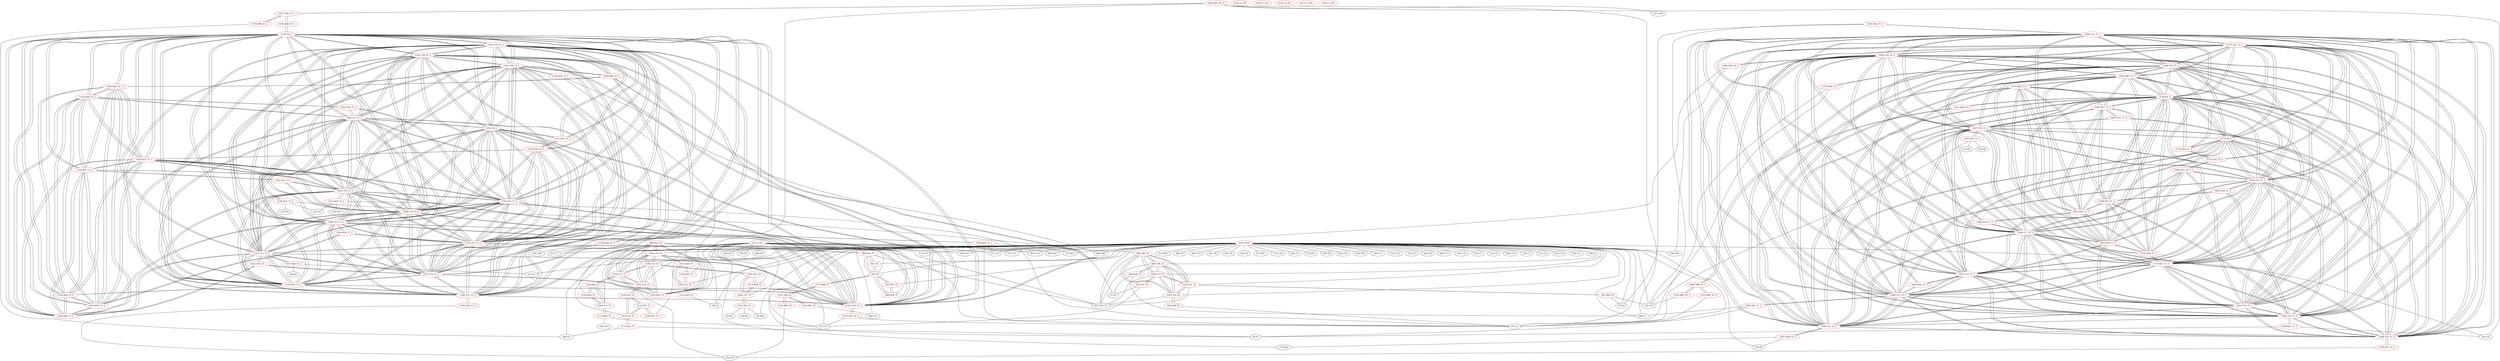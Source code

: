 graph {
	88 [label="(88) R35_T2" color=red]
	109 [label="(109) T16_T1"]
	108 [label="(108) T15_T1"]
	123 [label="(123) R35_T1"]
	107 [label="(107) T14_T1"]
	110 [label="(110) T17_T1"]
	89 [label="(89) R52_T1"]
	87 [label="(87) T22_T1"]
	89 [label="(89) R52_T1" color=red]
	92 [label="(92) D2"]
	93 [label="(93) C8"]
	88 [label="(88) R35_T2"]
	87 [label="(87) T22_T1"]
	90 [label="(90) R58_T1" color=red]
	91 [label="(91) R57_T1"]
	92 [label="(92) D2"]
	91 [label="(91) R57_T1" color=red]
	90 [label="(90) R58_T1"]
	92 [label="(92) D2"]
	92 [label="(92) D2" color=red]
	89 [label="(89) R52_T1"]
	93 [label="(93) C8"]
	90 [label="(90) R58_T1"]
	91 [label="(91) R57_T1"]
	127 [label="(127) R80_P3"]
	93 [label="(93) C8" color=red]
	92 [label="(92) D2"]
	89 [label="(89) R52_T1"]
	94 [label="(94) R36_T2" color=red]
	34 [label="(34) U1"]
	1 [label="(1) P2"]
	99 [label="(99) T18_T2"]
	95 [label="(95) R37_T2" color=red]
	37 [label="(37) U3"]
	1 [label="(1) P2"]
	100 [label="(100) T19_T2"]
	96 [label="(96) R38_T2" color=red]
	7 [label="(7) U2"]
	101 [label="(101) T20_T2"]
	97 [label="(97) R39_T2" color=red]
	67 [label="(67) J3"]
	73 [label="(73) U10"]
	102 [label="(102) T21_T2"]
	98 [label="(98) R40_T2" color=red]
	87 [label="(87) T22_T1"]
	100 [label="(100) T19_T2"]
	99 [label="(99) T18_T2"]
	102 [label="(102) T21_T2"]
	101 [label="(101) T20_T2"]
	99 [label="(99) T18_T2" color=red]
	87 [label="(87) T22_T1"]
	100 [label="(100) T19_T2"]
	98 [label="(98) R40_T2"]
	102 [label="(102) T21_T2"]
	101 [label="(101) T20_T2"]
	94 [label="(94) R36_T2"]
	100 [label="(100) T19_T2" color=red]
	87 [label="(87) T22_T1"]
	99 [label="(99) T18_T2"]
	98 [label="(98) R40_T2"]
	102 [label="(102) T21_T2"]
	101 [label="(101) T20_T2"]
	95 [label="(95) R37_T2"]
	101 [label="(101) T20_T2" color=red]
	87 [label="(87) T22_T1"]
	100 [label="(100) T19_T2"]
	99 [label="(99) T18_T2"]
	98 [label="(98) R40_T2"]
	102 [label="(102) T21_T2"]
	96 [label="(96) R38_T2"]
	102 [label="(102) T21_T2" color=red]
	87 [label="(87) T22_T1"]
	100 [label="(100) T19_T2"]
	99 [label="(99) T18_T2"]
	98 [label="(98) R40_T2"]
	101 [label="(101) T20_T2"]
	97 [label="(97) R39_T2"]
	103 [label="(103) T10_T1" color=red]
	111 [label="(111) R23_T1"]
	119 [label="(119) R31_T1"]
	112 [label="(112) R27_T1"]
	104 [label="(104) T11_T1" color=red]
	116 [label="(116) R24_T1"]
	120 [label="(120) R32_T1"]
	113 [label="(113) R28_T1"]
	105 [label="(105) T12_T1" color=red]
	121 [label="(121) R33_T1"]
	114 [label="(114) R29_T1"]
	115 [label="(115) R25_T1"]
	106 [label="(106) T13_T1" color=red]
	118 [label="(118) R30_T1"]
	122 [label="(122) R34_T1"]
	117 [label="(117) R26_T1"]
	107 [label="(107) T14_T1" color=red]
	109 [label="(109) T16_T1"]
	108 [label="(108) T15_T1"]
	123 [label="(123) R35_T1"]
	110 [label="(110) T17_T1"]
	88 [label="(88) R35_T2"]
	119 [label="(119) R31_T1"]
	108 [label="(108) T15_T1" color=red]
	109 [label="(109) T16_T1"]
	123 [label="(123) R35_T1"]
	107 [label="(107) T14_T1"]
	110 [label="(110) T17_T1"]
	88 [label="(88) R35_T2"]
	120 [label="(120) R32_T1"]
	109 [label="(109) T16_T1" color=red]
	108 [label="(108) T15_T1"]
	123 [label="(123) R35_T1"]
	107 [label="(107) T14_T1"]
	110 [label="(110) T17_T1"]
	88 [label="(88) R35_T2"]
	121 [label="(121) R33_T1"]
	110 [label="(110) T17_T1" color=red]
	109 [label="(109) T16_T1"]
	108 [label="(108) T15_T1"]
	123 [label="(123) R35_T1"]
	107 [label="(107) T14_T1"]
	88 [label="(88) R35_T2"]
	122 [label="(122) R34_T1"]
	111 [label="(111) R23_T1" color=red]
	40 [label="(40) U5"]
	0 [label="(0) P1"]
	103 [label="(103) T10_T1"]
	112 [label="(112) R27_T1" color=red]
	103 [label="(103) T10_T1"]
	119 [label="(119) R31_T1"]
	124 [label="(124) R27_T1_T"]
	113 [label="(113) R28_T1" color=red]
	120 [label="(120) R32_T1"]
	104 [label="(104) T11_T1"]
	114 [label="(114) R29_T1" color=red]
	121 [label="(121) R33_T1"]
	105 [label="(105) T12_T1"]
	115 [label="(115) R25_T1" color=red]
	58 [label="(58) J2"]
	105 [label="(105) T12_T1"]
	116 [label="(116) R24_T1" color=red]
	9 [label="(9) SW1"]
	8 [label="(8) R2"]
	10 [label="(10) R1"]
	104 [label="(104) T11_T1"]
	117 [label="(117) R26_T1" color=red]
	37 [label="(37) U3"]
	45 [label="(45) GS2"]
	106 [label="(106) T13_T1"]
	118 [label="(118) R30_T1" color=red]
	122 [label="(122) R34_T1"]
	106 [label="(106) T13_T1"]
	119 [label="(119) R31_T1" color=red]
	103 [label="(103) T10_T1"]
	112 [label="(112) R27_T1"]
	107 [label="(107) T14_T1"]
	120 [label="(120) R32_T1" color=red]
	108 [label="(108) T15_T1"]
	113 [label="(113) R28_T1"]
	104 [label="(104) T11_T1"]
	121 [label="(121) R33_T1" color=red]
	109 [label="(109) T16_T1"]
	114 [label="(114) R29_T1"]
	105 [label="(105) T12_T1"]
	122 [label="(122) R34_T1" color=red]
	110 [label="(110) T17_T1"]
	118 [label="(118) R30_T1"]
	106 [label="(106) T13_T1"]
	123 [label="(123) R35_T1" color=red]
	109 [label="(109) T16_T1"]
	108 [label="(108) T15_T1"]
	107 [label="(107) T14_T1"]
	110 [label="(110) T17_T1"]
	88 [label="(88) R35_T2"]
	124 [label="(124) R27_T1_T" color=red]
	112 [label="(112) R27_T1"]
	125 [label="(125) T80_P3" color=red]
	126 [label="(126) R81_P3"]
	128 [label="(128) R82_P3"]
	127 [label="(127) R80_P3"]
	126 [label="(126) R81_P3" color=red]
	66 [label="(66) C15"]
	125 [label="(125) T80_P3"]
	127 [label="(127) R80_P3" color=red]
	92 [label="(92) D2"]
	125 [label="(125) T80_P3"]
	128 [label="(128) R82_P3" color=red]
	63 [label="(63) U8"]
	125 [label="(125) T80_P3"]
	129 [label="(129) T22_T1_2" color=red]
	143 [label="(143) T20_T2_2"]
	141 [label="(141) T18_T2_2"]
	142 [label="(142) T19_T2_2"]
	144 [label="(144) T21_T2_2"]
	133 [label="(133) R57_T1_2"]
	134 [label="(134) D2_2"]
	146 [label="(146) T11_T1_2"]
	151 [label="(151) T16_T1_2"]
	152 [label="(152) T17_T1_2"]
	145 [label="(145) T10_T1_2"]
	147 [label="(147) T12_T1_2"]
	148 [label="(148) T13_T1_2"]
	149 [label="(149) T14_T1_2"]
	150 [label="(150) T15_T1_2"]
	135 [label="(135) C8_2"]
	140 [label="(140) R40_T2_2"]
	131 [label="(131) R52_T1_2"]
	130 [label="(130) R35_T2_2"]
	130 [label="(130) R35_T2_2" color=red]
	151 [label="(151) T16_T1_2"]
	150 [label="(150) T15_T1_2"]
	165 [label="(165) R35_T1_2"]
	149 [label="(149) T14_T1_2"]
	152 [label="(152) T17_T1_2"]
	131 [label="(131) R52_T1_2"]
	129 [label="(129) T22_T1_2"]
	131 [label="(131) R52_T1_2" color=red]
	134 [label="(134) D2_2"]
	135 [label="(135) C8_2"]
	130 [label="(130) R35_T2_2"]
	129 [label="(129) T22_T1_2"]
	132 [label="(132) R58_T1_2" color=red]
	133 [label="(133) R57_T1_2"]
	134 [label="(134) D2_2"]
	156 [label="(156) R29_T1_2"]
	165 [label="(165) R35_T1_2"]
	166 [label="(166) R40_T2_T_2"]
	160 [label="(160) R30_T1_2"]
	154 [label="(154) R27_T1_2"]
	155 [label="(155) R28_T1_2"]
	133 [label="(133) R57_T1_2" color=red]
	143 [label="(143) T20_T2_2"]
	141 [label="(141) T18_T2_2"]
	142 [label="(142) T19_T2_2"]
	144 [label="(144) T21_T2_2"]
	129 [label="(129) T22_T1_2"]
	134 [label="(134) D2_2"]
	146 [label="(146) T11_T1_2"]
	151 [label="(151) T16_T1_2"]
	152 [label="(152) T17_T1_2"]
	145 [label="(145) T10_T1_2"]
	147 [label="(147) T12_T1_2"]
	148 [label="(148) T13_T1_2"]
	149 [label="(149) T14_T1_2"]
	150 [label="(150) T15_T1_2"]
	135 [label="(135) C8_2"]
	132 [label="(132) R58_T1_2"]
	134 [label="(134) D2_2" color=red]
	143 [label="(143) T20_T2_2"]
	141 [label="(141) T18_T2_2"]
	142 [label="(142) T19_T2_2"]
	144 [label="(144) T21_T2_2"]
	133 [label="(133) R57_T1_2"]
	129 [label="(129) T22_T1_2"]
	146 [label="(146) T11_T1_2"]
	151 [label="(151) T16_T1_2"]
	152 [label="(152) T17_T1_2"]
	145 [label="(145) T10_T1_2"]
	147 [label="(147) T12_T1_2"]
	148 [label="(148) T13_T1_2"]
	149 [label="(149) T14_T1_2"]
	150 [label="(150) T15_T1_2"]
	135 [label="(135) C8_2"]
	131 [label="(131) R52_T1_2"]
	132 [label="(132) R58_T1_2"]
	156 [label="(156) R29_T1_2"]
	165 [label="(165) R35_T1_2"]
	166 [label="(166) R40_T2_T_2"]
	160 [label="(160) R30_T1_2"]
	154 [label="(154) R27_T1_2"]
	155 [label="(155) R28_T1_2"]
	169 [label="(169) R80_P3_2"]
	135 [label="(135) C8_2" color=red]
	143 [label="(143) T20_T2_2"]
	141 [label="(141) T18_T2_2"]
	142 [label="(142) T19_T2_2"]
	144 [label="(144) T21_T2_2"]
	133 [label="(133) R57_T1_2"]
	129 [label="(129) T22_T1_2"]
	134 [label="(134) D2_2"]
	146 [label="(146) T11_T1_2"]
	151 [label="(151) T16_T1_2"]
	152 [label="(152) T17_T1_2"]
	145 [label="(145) T10_T1_2"]
	147 [label="(147) T12_T1_2"]
	148 [label="(148) T13_T1_2"]
	149 [label="(149) T14_T1_2"]
	150 [label="(150) T15_T1_2"]
	131 [label="(131) R52_T1_2"]
	136 [label="(136) R36_T2_2" color=red]
	58 [label="(58) J2"]
	60 [label="(60) FB4"]
	141 [label="(141) T18_T2_2"]
	137 [label="(137) R37_T2_2" color=red]
	37 [label="(37) U3"]
	7 [label="(7) U2"]
	142 [label="(142) T19_T2_2"]
	138 [label="(138) R38_T2_2" color=red]
	56 [label="(56) TR1"]
	7 [label="(7) U2"]
	57 [label="(57) U7"]
	143 [label="(143) T20_T2_2"]
	139 [label="(139) R39_T2_2" color=red]
	63 [label="(63) U8"]
	144 [label="(144) T21_T2_2"]
	140 [label="(140) R40_T2_2" color=red]
	129 [label="(129) T22_T1_2"]
	142 [label="(142) T19_T2_2"]
	141 [label="(141) T18_T2_2"]
	144 [label="(144) T21_T2_2"]
	143 [label="(143) T20_T2_2"]
	166 [label="(166) R40_T2_T_2"]
	141 [label="(141) T18_T2_2" color=red]
	143 [label="(143) T20_T2_2"]
	142 [label="(142) T19_T2_2"]
	144 [label="(144) T21_T2_2"]
	133 [label="(133) R57_T1_2"]
	129 [label="(129) T22_T1_2"]
	134 [label="(134) D2_2"]
	146 [label="(146) T11_T1_2"]
	151 [label="(151) T16_T1_2"]
	152 [label="(152) T17_T1_2"]
	145 [label="(145) T10_T1_2"]
	147 [label="(147) T12_T1_2"]
	148 [label="(148) T13_T1_2"]
	149 [label="(149) T14_T1_2"]
	150 [label="(150) T15_T1_2"]
	135 [label="(135) C8_2"]
	140 [label="(140) R40_T2_2"]
	136 [label="(136) R36_T2_2"]
	142 [label="(142) T19_T2_2" color=red]
	143 [label="(143) T20_T2_2"]
	141 [label="(141) T18_T2_2"]
	144 [label="(144) T21_T2_2"]
	133 [label="(133) R57_T1_2"]
	129 [label="(129) T22_T1_2"]
	134 [label="(134) D2_2"]
	146 [label="(146) T11_T1_2"]
	151 [label="(151) T16_T1_2"]
	152 [label="(152) T17_T1_2"]
	145 [label="(145) T10_T1_2"]
	147 [label="(147) T12_T1_2"]
	148 [label="(148) T13_T1_2"]
	149 [label="(149) T14_T1_2"]
	150 [label="(150) T15_T1_2"]
	135 [label="(135) C8_2"]
	140 [label="(140) R40_T2_2"]
	137 [label="(137) R37_T2_2"]
	143 [label="(143) T20_T2_2" color=red]
	141 [label="(141) T18_T2_2"]
	142 [label="(142) T19_T2_2"]
	144 [label="(144) T21_T2_2"]
	133 [label="(133) R57_T1_2"]
	129 [label="(129) T22_T1_2"]
	134 [label="(134) D2_2"]
	146 [label="(146) T11_T1_2"]
	151 [label="(151) T16_T1_2"]
	152 [label="(152) T17_T1_2"]
	145 [label="(145) T10_T1_2"]
	147 [label="(147) T12_T1_2"]
	148 [label="(148) T13_T1_2"]
	149 [label="(149) T14_T1_2"]
	150 [label="(150) T15_T1_2"]
	135 [label="(135) C8_2"]
	140 [label="(140) R40_T2_2"]
	138 [label="(138) R38_T2_2"]
	144 [label="(144) T21_T2_2" color=red]
	143 [label="(143) T20_T2_2"]
	141 [label="(141) T18_T2_2"]
	142 [label="(142) T19_T2_2"]
	133 [label="(133) R57_T1_2"]
	129 [label="(129) T22_T1_2"]
	134 [label="(134) D2_2"]
	146 [label="(146) T11_T1_2"]
	151 [label="(151) T16_T1_2"]
	152 [label="(152) T17_T1_2"]
	145 [label="(145) T10_T1_2"]
	147 [label="(147) T12_T1_2"]
	148 [label="(148) T13_T1_2"]
	149 [label="(149) T14_T1_2"]
	150 [label="(150) T15_T1_2"]
	135 [label="(135) C8_2"]
	140 [label="(140) R40_T2_2"]
	139 [label="(139) R39_T2_2"]
	145 [label="(145) T10_T1_2" color=red]
	143 [label="(143) T20_T2_2"]
	141 [label="(141) T18_T2_2"]
	142 [label="(142) T19_T2_2"]
	144 [label="(144) T21_T2_2"]
	133 [label="(133) R57_T1_2"]
	129 [label="(129) T22_T1_2"]
	134 [label="(134) D2_2"]
	146 [label="(146) T11_T1_2"]
	151 [label="(151) T16_T1_2"]
	152 [label="(152) T17_T1_2"]
	147 [label="(147) T12_T1_2"]
	148 [label="(148) T13_T1_2"]
	149 [label="(149) T14_T1_2"]
	150 [label="(150) T15_T1_2"]
	135 [label="(135) C8_2"]
	153 [label="(153) R23_T1_2"]
	161 [label="(161) R31_T1_2"]
	154 [label="(154) R27_T1_2"]
	146 [label="(146) T11_T1_2" color=red]
	143 [label="(143) T20_T2_2"]
	141 [label="(141) T18_T2_2"]
	142 [label="(142) T19_T2_2"]
	144 [label="(144) T21_T2_2"]
	133 [label="(133) R57_T1_2"]
	129 [label="(129) T22_T1_2"]
	134 [label="(134) D2_2"]
	151 [label="(151) T16_T1_2"]
	152 [label="(152) T17_T1_2"]
	145 [label="(145) T10_T1_2"]
	147 [label="(147) T12_T1_2"]
	148 [label="(148) T13_T1_2"]
	149 [label="(149) T14_T1_2"]
	150 [label="(150) T15_T1_2"]
	135 [label="(135) C8_2"]
	158 [label="(158) R24_T1_2"]
	162 [label="(162) R32_T1_2"]
	155 [label="(155) R28_T1_2"]
	147 [label="(147) T12_T1_2" color=red]
	143 [label="(143) T20_T2_2"]
	141 [label="(141) T18_T2_2"]
	142 [label="(142) T19_T2_2"]
	144 [label="(144) T21_T2_2"]
	133 [label="(133) R57_T1_2"]
	129 [label="(129) T22_T1_2"]
	134 [label="(134) D2_2"]
	146 [label="(146) T11_T1_2"]
	151 [label="(151) T16_T1_2"]
	152 [label="(152) T17_T1_2"]
	145 [label="(145) T10_T1_2"]
	148 [label="(148) T13_T1_2"]
	149 [label="(149) T14_T1_2"]
	150 [label="(150) T15_T1_2"]
	135 [label="(135) C8_2"]
	163 [label="(163) R33_T1_2"]
	156 [label="(156) R29_T1_2"]
	157 [label="(157) R25_T1_2"]
	148 [label="(148) T13_T1_2" color=red]
	143 [label="(143) T20_T2_2"]
	141 [label="(141) T18_T2_2"]
	142 [label="(142) T19_T2_2"]
	144 [label="(144) T21_T2_2"]
	133 [label="(133) R57_T1_2"]
	129 [label="(129) T22_T1_2"]
	134 [label="(134) D2_2"]
	146 [label="(146) T11_T1_2"]
	151 [label="(151) T16_T1_2"]
	152 [label="(152) T17_T1_2"]
	145 [label="(145) T10_T1_2"]
	147 [label="(147) T12_T1_2"]
	149 [label="(149) T14_T1_2"]
	150 [label="(150) T15_T1_2"]
	135 [label="(135) C8_2"]
	160 [label="(160) R30_T1_2"]
	164 [label="(164) R34_T1_2"]
	159 [label="(159) R26_T1_2"]
	149 [label="(149) T14_T1_2" color=red]
	143 [label="(143) T20_T2_2"]
	141 [label="(141) T18_T2_2"]
	142 [label="(142) T19_T2_2"]
	144 [label="(144) T21_T2_2"]
	133 [label="(133) R57_T1_2"]
	129 [label="(129) T22_T1_2"]
	134 [label="(134) D2_2"]
	146 [label="(146) T11_T1_2"]
	151 [label="(151) T16_T1_2"]
	152 [label="(152) T17_T1_2"]
	145 [label="(145) T10_T1_2"]
	147 [label="(147) T12_T1_2"]
	148 [label="(148) T13_T1_2"]
	150 [label="(150) T15_T1_2"]
	135 [label="(135) C8_2"]
	165 [label="(165) R35_T1_2"]
	130 [label="(130) R35_T2_2"]
	161 [label="(161) R31_T1_2"]
	150 [label="(150) T15_T1_2" color=red]
	143 [label="(143) T20_T2_2"]
	141 [label="(141) T18_T2_2"]
	142 [label="(142) T19_T2_2"]
	144 [label="(144) T21_T2_2"]
	133 [label="(133) R57_T1_2"]
	129 [label="(129) T22_T1_2"]
	134 [label="(134) D2_2"]
	146 [label="(146) T11_T1_2"]
	151 [label="(151) T16_T1_2"]
	152 [label="(152) T17_T1_2"]
	145 [label="(145) T10_T1_2"]
	147 [label="(147) T12_T1_2"]
	148 [label="(148) T13_T1_2"]
	149 [label="(149) T14_T1_2"]
	135 [label="(135) C8_2"]
	165 [label="(165) R35_T1_2"]
	130 [label="(130) R35_T2_2"]
	162 [label="(162) R32_T1_2"]
	151 [label="(151) T16_T1_2" color=red]
	143 [label="(143) T20_T2_2"]
	141 [label="(141) T18_T2_2"]
	142 [label="(142) T19_T2_2"]
	144 [label="(144) T21_T2_2"]
	133 [label="(133) R57_T1_2"]
	129 [label="(129) T22_T1_2"]
	134 [label="(134) D2_2"]
	146 [label="(146) T11_T1_2"]
	152 [label="(152) T17_T1_2"]
	145 [label="(145) T10_T1_2"]
	147 [label="(147) T12_T1_2"]
	148 [label="(148) T13_T1_2"]
	149 [label="(149) T14_T1_2"]
	150 [label="(150) T15_T1_2"]
	135 [label="(135) C8_2"]
	165 [label="(165) R35_T1_2"]
	130 [label="(130) R35_T2_2"]
	163 [label="(163) R33_T1_2"]
	152 [label="(152) T17_T1_2" color=red]
	143 [label="(143) T20_T2_2"]
	141 [label="(141) T18_T2_2"]
	142 [label="(142) T19_T2_2"]
	144 [label="(144) T21_T2_2"]
	133 [label="(133) R57_T1_2"]
	129 [label="(129) T22_T1_2"]
	134 [label="(134) D2_2"]
	146 [label="(146) T11_T1_2"]
	151 [label="(151) T16_T1_2"]
	145 [label="(145) T10_T1_2"]
	147 [label="(147) T12_T1_2"]
	148 [label="(148) T13_T1_2"]
	149 [label="(149) T14_T1_2"]
	150 [label="(150) T15_T1_2"]
	135 [label="(135) C8_2"]
	165 [label="(165) R35_T1_2"]
	130 [label="(130) R35_T2_2"]
	164 [label="(164) R34_T1_2"]
	153 [label="(153) R23_T1_2" color=red]
	7 [label="(7) U2"]
	18 [label="(18) Q3"]
	19 [label="(19) R10"]
	145 [label="(145) T10_T1_2"]
	154 [label="(154) R27_T1_2" color=red]
	156 [label="(156) R29_T1_2"]
	165 [label="(165) R35_T1_2"]
	166 [label="(166) R40_T2_T_2"]
	160 [label="(160) R30_T1_2"]
	134 [label="(134) D2_2"]
	132 [label="(132) R58_T1_2"]
	155 [label="(155) R28_T1_2"]
	145 [label="(145) T10_T1_2"]
	161 [label="(161) R31_T1_2"]
	155 [label="(155) R28_T1_2" color=red]
	156 [label="(156) R29_T1_2"]
	165 [label="(165) R35_T1_2"]
	166 [label="(166) R40_T2_T_2"]
	160 [label="(160) R30_T1_2"]
	134 [label="(134) D2_2"]
	132 [label="(132) R58_T1_2"]
	154 [label="(154) R27_T1_2"]
	162 [label="(162) R32_T1_2"]
	146 [label="(146) T11_T1_2"]
	156 [label="(156) R29_T1_2" color=red]
	165 [label="(165) R35_T1_2"]
	166 [label="(166) R40_T2_T_2"]
	160 [label="(160) R30_T1_2"]
	134 [label="(134) D2_2"]
	132 [label="(132) R58_T1_2"]
	154 [label="(154) R27_T1_2"]
	155 [label="(155) R28_T1_2"]
	163 [label="(163) R33_T1_2"]
	147 [label="(147) T12_T1_2"]
	157 [label="(157) R25_T1_2" color=red]
	27 [label="(27) Q1"]
	29 [label="(29) D1"]
	147 [label="(147) T12_T1_2"]
	158 [label="(158) R24_T1_2" color=red]
	21 [label="(21) R12"]
	1 [label="(1) P2"]
	18 [label="(18) Q3"]
	146 [label="(146) T11_T1_2"]
	159 [label="(159) R26_T1_2" color=red]
	51 [label="(51) U6"]
	55 [label="(55) R15"]
	7 [label="(7) U2"]
	148 [label="(148) T13_T1_2"]
	160 [label="(160) R30_T1_2" color=red]
	156 [label="(156) R29_T1_2"]
	165 [label="(165) R35_T1_2"]
	166 [label="(166) R40_T2_T_2"]
	134 [label="(134) D2_2"]
	132 [label="(132) R58_T1_2"]
	154 [label="(154) R27_T1_2"]
	155 [label="(155) R28_T1_2"]
	164 [label="(164) R34_T1_2"]
	148 [label="(148) T13_T1_2"]
	161 [label="(161) R31_T1_2" color=red]
	145 [label="(145) T10_T1_2"]
	154 [label="(154) R27_T1_2"]
	149 [label="(149) T14_T1_2"]
	162 [label="(162) R32_T1_2" color=red]
	150 [label="(150) T15_T1_2"]
	155 [label="(155) R28_T1_2"]
	146 [label="(146) T11_T1_2"]
	163 [label="(163) R33_T1_2" color=red]
	151 [label="(151) T16_T1_2"]
	156 [label="(156) R29_T1_2"]
	147 [label="(147) T12_T1_2"]
	164 [label="(164) R34_T1_2" color=red]
	152 [label="(152) T17_T1_2"]
	160 [label="(160) R30_T1_2"]
	148 [label="(148) T13_T1_2"]
	165 [label="(165) R35_T1_2" color=red]
	156 [label="(156) R29_T1_2"]
	166 [label="(166) R40_T2_T_2"]
	160 [label="(160) R30_T1_2"]
	134 [label="(134) D2_2"]
	132 [label="(132) R58_T1_2"]
	154 [label="(154) R27_T1_2"]
	155 [label="(155) R28_T1_2"]
	151 [label="(151) T16_T1_2"]
	150 [label="(150) T15_T1_2"]
	149 [label="(149) T14_T1_2"]
	152 [label="(152) T17_T1_2"]
	130 [label="(130) R35_T2_2"]
	166 [label="(166) R40_T2_T_2" color=red]
	156 [label="(156) R29_T1_2"]
	165 [label="(165) R35_T1_2"]
	160 [label="(160) R30_T1_2"]
	134 [label="(134) D2_2"]
	132 [label="(132) R58_T1_2"]
	154 [label="(154) R27_T1_2"]
	155 [label="(155) R28_T1_2"]
	140 [label="(140) R40_T2_2"]
	167 [label="(167) T80_P3_2" color=red]
	168 [label="(168) R81_P3_2"]
	170 [label="(170) R82_P3_2"]
	169 [label="(169) R80_P3_2"]
	168 [label="(168) R81_P3_2" color=red]
	34 [label="(34) U1"]
	47 [label="(47) GS4"]
	37 [label="(37) U3"]
	43 [label="(43) U4"]
	167 [label="(167) T80_P3_2"]
	169 [label="(169) R80_P3_2" color=red]
	134 [label="(134) D2_2"]
	167 [label="(167) T80_P3_2"]
	170 [label="(170) R82_P3_2" color=red]
	40 [label="(40) U5"]
	167 [label="(167) T80_P3_2"]
	171 [label="(171) T22_T1_3" color=red]
	185 [label="(185) T20_T2_3"]
	183 [label="(183) T18_T2_3"]
	184 [label="(184) T19_T2_3"]
	186 [label="(186) T21_T2_3"]
	175 [label="(175) R57_T1_3"]
	176 [label="(176) D2_3"]
	188 [label="(188) T11_T1_3"]
	193 [label="(193) T16_T1_3"]
	194 [label="(194) T17_T1_3"]
	187 [label="(187) T10_T1_3"]
	189 [label="(189) T12_T1_3"]
	190 [label="(190) T13_T1_3"]
	191 [label="(191) T14_T1_3"]
	192 [label="(192) T15_T1_3"]
	177 [label="(177) C8_3"]
	182 [label="(182) R40_T2_3"]
	173 [label="(173) R52_T1_3"]
	172 [label="(172) R35_T2_3"]
	172 [label="(172) R35_T2_3" color=red]
	173 [label="(173) R52_T1_3"]
	171 [label="(171) T22_T1_3"]
	208 [label="(208) R35_T2_T_3"]
	173 [label="(173) R52_T1_3" color=red]
	176 [label="(176) D2_3"]
	177 [label="(177) C8_3"]
	172 [label="(172) R35_T2_3"]
	171 [label="(171) T22_T1_3"]
	174 [label="(174) R58_T1_3" color=red]
	175 [label="(175) R57_T1_3"]
	176 [label="(176) D2_3"]
	198 [label="(198) R29_T1_3"]
	207 [label="(207) R35_T1_3"]
	182 [label="(182) R40_T2_3"]
	202 [label="(202) R30_T1_3"]
	196 [label="(196) R27_T1_3"]
	197 [label="(197) R28_T1_3"]
	175 [label="(175) R57_T1_3" color=red]
	185 [label="(185) T20_T2_3"]
	183 [label="(183) T18_T2_3"]
	184 [label="(184) T19_T2_3"]
	186 [label="(186) T21_T2_3"]
	171 [label="(171) T22_T1_3"]
	176 [label="(176) D2_3"]
	188 [label="(188) T11_T1_3"]
	193 [label="(193) T16_T1_3"]
	194 [label="(194) T17_T1_3"]
	187 [label="(187) T10_T1_3"]
	189 [label="(189) T12_T1_3"]
	190 [label="(190) T13_T1_3"]
	191 [label="(191) T14_T1_3"]
	192 [label="(192) T15_T1_3"]
	177 [label="(177) C8_3"]
	174 [label="(174) R58_T1_3"]
	176 [label="(176) D2_3" color=red]
	185 [label="(185) T20_T2_3"]
	183 [label="(183) T18_T2_3"]
	184 [label="(184) T19_T2_3"]
	186 [label="(186) T21_T2_3"]
	175 [label="(175) R57_T1_3"]
	171 [label="(171) T22_T1_3"]
	188 [label="(188) T11_T1_3"]
	193 [label="(193) T16_T1_3"]
	194 [label="(194) T17_T1_3"]
	187 [label="(187) T10_T1_3"]
	189 [label="(189) T12_T1_3"]
	190 [label="(190) T13_T1_3"]
	191 [label="(191) T14_T1_3"]
	192 [label="(192) T15_T1_3"]
	177 [label="(177) C8_3"]
	173 [label="(173) R52_T1_3"]
	174 [label="(174) R58_T1_3"]
	198 [label="(198) R29_T1_3"]
	207 [label="(207) R35_T1_3"]
	182 [label="(182) R40_T2_3"]
	202 [label="(202) R30_T1_3"]
	196 [label="(196) R27_T1_3"]
	197 [label="(197) R28_T1_3"]
	211 [label="(211) R80_P3_3"]
	177 [label="(177) C8_3" color=red]
	185 [label="(185) T20_T2_3"]
	183 [label="(183) T18_T2_3"]
	184 [label="(184) T19_T2_3"]
	186 [label="(186) T21_T2_3"]
	175 [label="(175) R57_T1_3"]
	171 [label="(171) T22_T1_3"]
	176 [label="(176) D2_3"]
	188 [label="(188) T11_T1_3"]
	193 [label="(193) T16_T1_3"]
	194 [label="(194) T17_T1_3"]
	187 [label="(187) T10_T1_3"]
	189 [label="(189) T12_T1_3"]
	190 [label="(190) T13_T1_3"]
	191 [label="(191) T14_T1_3"]
	192 [label="(192) T15_T1_3"]
	173 [label="(173) R52_T1_3"]
	178 [label="(178) R36_T2_3" color=red]
	73 [label="(73) U10"]
	7 [label="(7) U2"]
	183 [label="(183) T18_T2_3"]
	179 [label="(179) R37_T2_3" color=red]
	63 [label="(63) U8"]
	184 [label="(184) T19_T2_3"]
	180 [label="(180) R38_T2_3" color=red]
	51 [label="(51) U6"]
	54 [label="(54) R16"]
	185 [label="(185) T20_T2_3"]
	181 [label="(181) R39_T2_3" color=red]
	77 [label="(77) R19"]
	76 [label="(76) D5"]
	186 [label="(186) T21_T2_3"]
	182 [label="(182) R40_T2_3" color=red]
	198 [label="(198) R29_T1_3"]
	207 [label="(207) R35_T1_3"]
	202 [label="(202) R30_T1_3"]
	176 [label="(176) D2_3"]
	174 [label="(174) R58_T1_3"]
	196 [label="(196) R27_T1_3"]
	197 [label="(197) R28_T1_3"]
	171 [label="(171) T22_T1_3"]
	184 [label="(184) T19_T2_3"]
	183 [label="(183) T18_T2_3"]
	186 [label="(186) T21_T2_3"]
	185 [label="(185) T20_T2_3"]
	183 [label="(183) T18_T2_3" color=red]
	185 [label="(185) T20_T2_3"]
	184 [label="(184) T19_T2_3"]
	186 [label="(186) T21_T2_3"]
	175 [label="(175) R57_T1_3"]
	171 [label="(171) T22_T1_3"]
	176 [label="(176) D2_3"]
	188 [label="(188) T11_T1_3"]
	193 [label="(193) T16_T1_3"]
	194 [label="(194) T17_T1_3"]
	187 [label="(187) T10_T1_3"]
	189 [label="(189) T12_T1_3"]
	190 [label="(190) T13_T1_3"]
	191 [label="(191) T14_T1_3"]
	192 [label="(192) T15_T1_3"]
	177 [label="(177) C8_3"]
	182 [label="(182) R40_T2_3"]
	178 [label="(178) R36_T2_3"]
	184 [label="(184) T19_T2_3" color=red]
	185 [label="(185) T20_T2_3"]
	183 [label="(183) T18_T2_3"]
	186 [label="(186) T21_T2_3"]
	175 [label="(175) R57_T1_3"]
	171 [label="(171) T22_T1_3"]
	176 [label="(176) D2_3"]
	188 [label="(188) T11_T1_3"]
	193 [label="(193) T16_T1_3"]
	194 [label="(194) T17_T1_3"]
	187 [label="(187) T10_T1_3"]
	189 [label="(189) T12_T1_3"]
	190 [label="(190) T13_T1_3"]
	191 [label="(191) T14_T1_3"]
	192 [label="(192) T15_T1_3"]
	177 [label="(177) C8_3"]
	182 [label="(182) R40_T2_3"]
	179 [label="(179) R37_T2_3"]
	185 [label="(185) T20_T2_3" color=red]
	183 [label="(183) T18_T2_3"]
	184 [label="(184) T19_T2_3"]
	186 [label="(186) T21_T2_3"]
	175 [label="(175) R57_T1_3"]
	171 [label="(171) T22_T1_3"]
	176 [label="(176) D2_3"]
	188 [label="(188) T11_T1_3"]
	193 [label="(193) T16_T1_3"]
	194 [label="(194) T17_T1_3"]
	187 [label="(187) T10_T1_3"]
	189 [label="(189) T12_T1_3"]
	190 [label="(190) T13_T1_3"]
	191 [label="(191) T14_T1_3"]
	192 [label="(192) T15_T1_3"]
	177 [label="(177) C8_3"]
	182 [label="(182) R40_T2_3"]
	180 [label="(180) R38_T2_3"]
	186 [label="(186) T21_T2_3" color=red]
	185 [label="(185) T20_T2_3"]
	183 [label="(183) T18_T2_3"]
	184 [label="(184) T19_T2_3"]
	175 [label="(175) R57_T1_3"]
	171 [label="(171) T22_T1_3"]
	176 [label="(176) D2_3"]
	188 [label="(188) T11_T1_3"]
	193 [label="(193) T16_T1_3"]
	194 [label="(194) T17_T1_3"]
	187 [label="(187) T10_T1_3"]
	189 [label="(189) T12_T1_3"]
	190 [label="(190) T13_T1_3"]
	191 [label="(191) T14_T1_3"]
	192 [label="(192) T15_T1_3"]
	177 [label="(177) C8_3"]
	182 [label="(182) R40_T2_3"]
	181 [label="(181) R39_T2_3"]
	187 [label="(187) T10_T1_3" color=red]
	185 [label="(185) T20_T2_3"]
	183 [label="(183) T18_T2_3"]
	184 [label="(184) T19_T2_3"]
	186 [label="(186) T21_T2_3"]
	175 [label="(175) R57_T1_3"]
	171 [label="(171) T22_T1_3"]
	176 [label="(176) D2_3"]
	188 [label="(188) T11_T1_3"]
	193 [label="(193) T16_T1_3"]
	194 [label="(194) T17_T1_3"]
	189 [label="(189) T12_T1_3"]
	190 [label="(190) T13_T1_3"]
	191 [label="(191) T14_T1_3"]
	192 [label="(192) T15_T1_3"]
	177 [label="(177) C8_3"]
	195 [label="(195) R23_T1_3"]
	203 [label="(203) R31_T1_3"]
	196 [label="(196) R27_T1_3"]
	188 [label="(188) T11_T1_3" color=red]
	185 [label="(185) T20_T2_3"]
	183 [label="(183) T18_T2_3"]
	184 [label="(184) T19_T2_3"]
	186 [label="(186) T21_T2_3"]
	175 [label="(175) R57_T1_3"]
	171 [label="(171) T22_T1_3"]
	176 [label="(176) D2_3"]
	193 [label="(193) T16_T1_3"]
	194 [label="(194) T17_T1_3"]
	187 [label="(187) T10_T1_3"]
	189 [label="(189) T12_T1_3"]
	190 [label="(190) T13_T1_3"]
	191 [label="(191) T14_T1_3"]
	192 [label="(192) T15_T1_3"]
	177 [label="(177) C8_3"]
	200 [label="(200) R24_T1_3"]
	204 [label="(204) R32_T1_3"]
	197 [label="(197) R28_T1_3"]
	189 [label="(189) T12_T1_3" color=red]
	185 [label="(185) T20_T2_3"]
	183 [label="(183) T18_T2_3"]
	184 [label="(184) T19_T2_3"]
	186 [label="(186) T21_T2_3"]
	175 [label="(175) R57_T1_3"]
	171 [label="(171) T22_T1_3"]
	176 [label="(176) D2_3"]
	188 [label="(188) T11_T1_3"]
	193 [label="(193) T16_T1_3"]
	194 [label="(194) T17_T1_3"]
	187 [label="(187) T10_T1_3"]
	190 [label="(190) T13_T1_3"]
	191 [label="(191) T14_T1_3"]
	192 [label="(192) T15_T1_3"]
	177 [label="(177) C8_3"]
	205 [label="(205) R33_T1_3"]
	198 [label="(198) R29_T1_3"]
	199 [label="(199) R25_T1_3"]
	190 [label="(190) T13_T1_3" color=red]
	185 [label="(185) T20_T2_3"]
	183 [label="(183) T18_T2_3"]
	184 [label="(184) T19_T2_3"]
	186 [label="(186) T21_T2_3"]
	175 [label="(175) R57_T1_3"]
	171 [label="(171) T22_T1_3"]
	176 [label="(176) D2_3"]
	188 [label="(188) T11_T1_3"]
	193 [label="(193) T16_T1_3"]
	194 [label="(194) T17_T1_3"]
	187 [label="(187) T10_T1_3"]
	189 [label="(189) T12_T1_3"]
	191 [label="(191) T14_T1_3"]
	192 [label="(192) T15_T1_3"]
	177 [label="(177) C8_3"]
	202 [label="(202) R30_T1_3"]
	206 [label="(206) R34_T1_3"]
	201 [label="(201) R26_T1_3"]
	191 [label="(191) T14_T1_3" color=red]
	185 [label="(185) T20_T2_3"]
	183 [label="(183) T18_T2_3"]
	184 [label="(184) T19_T2_3"]
	186 [label="(186) T21_T2_3"]
	175 [label="(175) R57_T1_3"]
	171 [label="(171) T22_T1_3"]
	176 [label="(176) D2_3"]
	188 [label="(188) T11_T1_3"]
	193 [label="(193) T16_T1_3"]
	194 [label="(194) T17_T1_3"]
	187 [label="(187) T10_T1_3"]
	189 [label="(189) T12_T1_3"]
	190 [label="(190) T13_T1_3"]
	192 [label="(192) T15_T1_3"]
	177 [label="(177) C8_3"]
	207 [label="(207) R35_T1_3"]
	208 [label="(208) R35_T2_T_3"]
	203 [label="(203) R31_T1_3"]
	192 [label="(192) T15_T1_3" color=red]
	185 [label="(185) T20_T2_3"]
	183 [label="(183) T18_T2_3"]
	184 [label="(184) T19_T2_3"]
	186 [label="(186) T21_T2_3"]
	175 [label="(175) R57_T1_3"]
	171 [label="(171) T22_T1_3"]
	176 [label="(176) D2_3"]
	188 [label="(188) T11_T1_3"]
	193 [label="(193) T16_T1_3"]
	194 [label="(194) T17_T1_3"]
	187 [label="(187) T10_T1_3"]
	189 [label="(189) T12_T1_3"]
	190 [label="(190) T13_T1_3"]
	191 [label="(191) T14_T1_3"]
	177 [label="(177) C8_3"]
	207 [label="(207) R35_T1_3"]
	208 [label="(208) R35_T2_T_3"]
	204 [label="(204) R32_T1_3"]
	193 [label="(193) T16_T1_3" color=red]
	185 [label="(185) T20_T2_3"]
	183 [label="(183) T18_T2_3"]
	184 [label="(184) T19_T2_3"]
	186 [label="(186) T21_T2_3"]
	175 [label="(175) R57_T1_3"]
	171 [label="(171) T22_T1_3"]
	176 [label="(176) D2_3"]
	188 [label="(188) T11_T1_3"]
	194 [label="(194) T17_T1_3"]
	187 [label="(187) T10_T1_3"]
	189 [label="(189) T12_T1_3"]
	190 [label="(190) T13_T1_3"]
	191 [label="(191) T14_T1_3"]
	192 [label="(192) T15_T1_3"]
	177 [label="(177) C8_3"]
	207 [label="(207) R35_T1_3"]
	208 [label="(208) R35_T2_T_3"]
	205 [label="(205) R33_T1_3"]
	194 [label="(194) T17_T1_3" color=red]
	185 [label="(185) T20_T2_3"]
	183 [label="(183) T18_T2_3"]
	184 [label="(184) T19_T2_3"]
	186 [label="(186) T21_T2_3"]
	175 [label="(175) R57_T1_3"]
	171 [label="(171) T22_T1_3"]
	176 [label="(176) D2_3"]
	188 [label="(188) T11_T1_3"]
	193 [label="(193) T16_T1_3"]
	187 [label="(187) T10_T1_3"]
	189 [label="(189) T12_T1_3"]
	190 [label="(190) T13_T1_3"]
	191 [label="(191) T14_T1_3"]
	192 [label="(192) T15_T1_3"]
	177 [label="(177) C8_3"]
	207 [label="(207) R35_T1_3"]
	208 [label="(208) R35_T2_T_3"]
	206 [label="(206) R34_T1_3"]
	195 [label="(195) R23_T1_3" color=red]
	7 [label="(7) U2"]
	13 [label="(13) Q2"]
	14 [label="(14) R6"]
	187 [label="(187) T10_T1_3"]
	196 [label="(196) R27_T1_3" color=red]
	198 [label="(198) R29_T1_3"]
	207 [label="(207) R35_T1_3"]
	182 [label="(182) R40_T2_3"]
	202 [label="(202) R30_T1_3"]
	176 [label="(176) D2_3"]
	174 [label="(174) R58_T1_3"]
	197 [label="(197) R28_T1_3"]
	187 [label="(187) T10_T1_3"]
	203 [label="(203) R31_T1_3"]
	197 [label="(197) R28_T1_3" color=red]
	198 [label="(198) R29_T1_3"]
	207 [label="(207) R35_T1_3"]
	182 [label="(182) R40_T2_3"]
	202 [label="(202) R30_T1_3"]
	176 [label="(176) D2_3"]
	174 [label="(174) R58_T1_3"]
	196 [label="(196) R27_T1_3"]
	204 [label="(204) R32_T1_3"]
	188 [label="(188) T11_T1_3"]
	198 [label="(198) R29_T1_3" color=red]
	207 [label="(207) R35_T1_3"]
	182 [label="(182) R40_T2_3"]
	202 [label="(202) R30_T1_3"]
	176 [label="(176) D2_3"]
	174 [label="(174) R58_T1_3"]
	196 [label="(196) R27_T1_3"]
	197 [label="(197) R28_T1_3"]
	205 [label="(205) R33_T1_3"]
	189 [label="(189) T12_T1_3"]
	199 [label="(199) R25_T1_3" color=red]
	43 [label="(43) U4"]
	0 [label="(0) P1"]
	189 [label="(189) T12_T1_3"]
	200 [label="(200) R24_T1_3" color=red]
	34 [label="(34) U1"]
	7 [label="(7) U2"]
	188 [label="(188) T11_T1_3"]
	201 [label="(201) R26_T1_3" color=red]
	73 [label="(73) U10"]
	67 [label="(67) J3"]
	190 [label="(190) T13_T1_3"]
	202 [label="(202) R30_T1_3" color=red]
	198 [label="(198) R29_T1_3"]
	207 [label="(207) R35_T1_3"]
	182 [label="(182) R40_T2_3"]
	176 [label="(176) D2_3"]
	174 [label="(174) R58_T1_3"]
	196 [label="(196) R27_T1_3"]
	197 [label="(197) R28_T1_3"]
	206 [label="(206) R34_T1_3"]
	190 [label="(190) T13_T1_3"]
	203 [label="(203) R31_T1_3" color=red]
	187 [label="(187) T10_T1_3"]
	196 [label="(196) R27_T1_3"]
	191 [label="(191) T14_T1_3"]
	204 [label="(204) R32_T1_3" color=red]
	192 [label="(192) T15_T1_3"]
	197 [label="(197) R28_T1_3"]
	188 [label="(188) T11_T1_3"]
	205 [label="(205) R33_T1_3" color=red]
	193 [label="(193) T16_T1_3"]
	198 [label="(198) R29_T1_3"]
	189 [label="(189) T12_T1_3"]
	206 [label="(206) R34_T1_3" color=red]
	194 [label="(194) T17_T1_3"]
	202 [label="(202) R30_T1_3"]
	190 [label="(190) T13_T1_3"]
	207 [label="(207) R35_T1_3" color=red]
	198 [label="(198) R29_T1_3"]
	182 [label="(182) R40_T2_3"]
	202 [label="(202) R30_T1_3"]
	176 [label="(176) D2_3"]
	174 [label="(174) R58_T1_3"]
	196 [label="(196) R27_T1_3"]
	197 [label="(197) R28_T1_3"]
	193 [label="(193) T16_T1_3"]
	192 [label="(192) T15_T1_3"]
	191 [label="(191) T14_T1_3"]
	194 [label="(194) T17_T1_3"]
	208 [label="(208) R35_T2_T_3"]
	208 [label="(208) R35_T2_T_3" color=red]
	193 [label="(193) T16_T1_3"]
	192 [label="(192) T15_T1_3"]
	207 [label="(207) R35_T1_3"]
	191 [label="(191) T14_T1_3"]
	194 [label="(194) T17_T1_3"]
	172 [label="(172) R35_T2_3"]
	209 [label="(209) T80_P3_3" color=red]
	210 [label="(210) R81_P3_3"]
	212 [label="(212) R82_P3_3"]
	211 [label="(211) R80_P3_3"]
	210 [label="(210) R81_P3_3" color=red]
	73 [label="(73) U10"]
	209 [label="(209) T80_P3_3"]
	211 [label="(211) R80_P3_3" color=red]
	176 [label="(176) D2_3"]
	209 [label="(209) T80_P3_3"]
	212 [label="(212) R82_P3_3" color=red]
	7 [label="(7) U2"]
	209 [label="(209) T80_P3_3"]
	213 [label="(213) +1.5V" color=red]
	214 [label="(214) +1.2V" color=red]
	215 [label="(215) +5V" color=red]
	83 [label="(83) C19"]
	74 [label="(74) U11"]
	77 [label="(77) R19"]
	81 [label="(81) U12"]
	80 [label="(80) ZA1"]
	79 [label="(79) D2"]
	78 [label="(78) D3"]
	51 [label="(51) U6"]
	84 [label="(84) D4"]
	2 [label="(2) P3"]
	0 [label="(0) P1"]
	114 [label="(114) R29_T1"]
	123 [label="(123) R35_T1"]
	98 [label="(98) R40_T2"]
	118 [label="(118) R30_T1"]
	92 [label="(92) D2"]
	90 [label="(90) R58_T1"]
	124 [label="(124) R27_T1_T"]
	113 [label="(113) R28_T1"]
	216 [label="(216) +3.3V" color=red]
	217 [label="(217) +1.0V" color=red]
	218 [label="(218) +1.8V" color=red]
	219 [label="(219) GND" color=red]
	67 [label="(67) J3"]
	12 [label="(12) SW2"]
	0 [label="(0) P1"]
	86 [label="(86) P5"]
	69 [label="(69) C18"]
	57 [label="(57) U7"]
	43 [label="(43) U4"]
	83 [label="(83) C19"]
	27 [label="(27) Q1"]
	41 [label="(41) C8"]
	42 [label="(42) C9"]
	73 [label="(73) U10"]
	40 [label="(40) U5"]
	2 [label="(2) P3"]
	7 [label="(7) U2"]
	24 [label="(24) C3"]
	11 [label="(11) BT1"]
	76 [label="(76) D5"]
	75 [label="(75) C20"]
	9 [label="(9) SW1"]
	23 [label="(23) C2"]
	72 [label="(72) JP1"]
	80 [label="(80) ZA1"]
	81 [label="(81) U12"]
	85 [label="(85) P4"]
	82 [label="(82) C21"]
	74 [label="(74) U11"]
	63 [label="(63) U8"]
	66 [label="(66) C15"]
	50 [label="(50) FB2"]
	54 [label="(54) R16"]
	55 [label="(55) R15"]
	37 [label="(37) U3"]
	39 [label="(39) C11"]
	53 [label="(53) C12"]
	33 [label="(33) C5"]
	62 [label="(62) U9"]
	60 [label="(60) FB4"]
	64 [label="(64) C13"]
	58 [label="(58) J2"]
	38 [label="(38) C10"]
	36 [label="(36) C7"]
	35 [label="(35) C6"]
	68 [label="(68) C16"]
	34 [label="(34) U1"]
	32 [label="(32) C1"]
	31 [label="(31) C4"]
	65 [label="(65) C14"]
	70 [label="(70) C17"]
	48 [label="(48) J1"]
	51 [label="(51) U6"]
	101 [label="(101) T20_T2"]
	99 [label="(99) T18_T2"]
	100 [label="(100) T19_T2"]
	102 [label="(102) T21_T2"]
	91 [label="(91) R57_T1"]
	87 [label="(87) T22_T1"]
	92 [label="(92) D2"]
	104 [label="(104) T11_T1"]
	109 [label="(109) T16_T1"]
	110 [label="(110) T17_T1"]
	103 [label="(103) T10_T1"]
	105 [label="(105) T12_T1"]
	106 [label="(106) T13_T1"]
	107 [label="(107) T14_T1"]
	108 [label="(108) T15_T1"]
	93 [label="(93) C8"]
	88 -- 109
	88 -- 108
	88 -- 123
	88 -- 107
	88 -- 110
	88 -- 89
	88 -- 87
	89 -- 92
	89 -- 93
	89 -- 88
	89 -- 87
	90 -- 91
	90 -- 92
	91 -- 90
	91 -- 92
	92 -- 89
	92 -- 93
	92 -- 90
	92 -- 91
	92 -- 127
	93 -- 92
	93 -- 89
	94 -- 34
	94 -- 1
	94 -- 99
	95 -- 37
	95 -- 1
	95 -- 100
	96 -- 7
	96 -- 101
	97 -- 67
	97 -- 73
	97 -- 102
	98 -- 87
	98 -- 100
	98 -- 99
	98 -- 102
	98 -- 101
	99 -- 87
	99 -- 100
	99 -- 98
	99 -- 102
	99 -- 101
	99 -- 94
	100 -- 87
	100 -- 99
	100 -- 98
	100 -- 102
	100 -- 101
	100 -- 95
	101 -- 87
	101 -- 100
	101 -- 99
	101 -- 98
	101 -- 102
	101 -- 96
	102 -- 87
	102 -- 100
	102 -- 99
	102 -- 98
	102 -- 101
	102 -- 97
	103 -- 111
	103 -- 119
	103 -- 112
	104 -- 116
	104 -- 120
	104 -- 113
	105 -- 121
	105 -- 114
	105 -- 115
	106 -- 118
	106 -- 122
	106 -- 117
	107 -- 109
	107 -- 108
	107 -- 123
	107 -- 110
	107 -- 88
	107 -- 119
	108 -- 109
	108 -- 123
	108 -- 107
	108 -- 110
	108 -- 88
	108 -- 120
	109 -- 108
	109 -- 123
	109 -- 107
	109 -- 110
	109 -- 88
	109 -- 121
	110 -- 109
	110 -- 108
	110 -- 123
	110 -- 107
	110 -- 88
	110 -- 122
	111 -- 40
	111 -- 0
	111 -- 103
	112 -- 103
	112 -- 119
	112 -- 124
	113 -- 120
	113 -- 104
	114 -- 121
	114 -- 105
	115 -- 58
	115 -- 105
	116 -- 9
	116 -- 8
	116 -- 10
	116 -- 104
	117 -- 37
	117 -- 45
	117 -- 106
	118 -- 122
	118 -- 106
	119 -- 103
	119 -- 112
	119 -- 107
	120 -- 108
	120 -- 113
	120 -- 104
	121 -- 109
	121 -- 114
	121 -- 105
	122 -- 110
	122 -- 118
	122 -- 106
	123 -- 109
	123 -- 108
	123 -- 107
	123 -- 110
	123 -- 88
	124 -- 112
	125 -- 126
	125 -- 128
	125 -- 127
	126 -- 66
	126 -- 125
	127 -- 92
	127 -- 125
	128 -- 63
	128 -- 125
	129 -- 143
	129 -- 141
	129 -- 142
	129 -- 144
	129 -- 133
	129 -- 134
	129 -- 146
	129 -- 151
	129 -- 152
	129 -- 145
	129 -- 147
	129 -- 148
	129 -- 149
	129 -- 150
	129 -- 135
	129 -- 140
	129 -- 131
	129 -- 130
	130 -- 151
	130 -- 150
	130 -- 165
	130 -- 149
	130 -- 152
	130 -- 131
	130 -- 129
	131 -- 134
	131 -- 135
	131 -- 130
	131 -- 129
	132 -- 133
	132 -- 134
	132 -- 156
	132 -- 165
	132 -- 166
	132 -- 160
	132 -- 154
	132 -- 155
	133 -- 143
	133 -- 141
	133 -- 142
	133 -- 144
	133 -- 129
	133 -- 134
	133 -- 146
	133 -- 151
	133 -- 152
	133 -- 145
	133 -- 147
	133 -- 148
	133 -- 149
	133 -- 150
	133 -- 135
	133 -- 132
	134 -- 143
	134 -- 141
	134 -- 142
	134 -- 144
	134 -- 133
	134 -- 129
	134 -- 146
	134 -- 151
	134 -- 152
	134 -- 145
	134 -- 147
	134 -- 148
	134 -- 149
	134 -- 150
	134 -- 135
	134 -- 131
	134 -- 132
	134 -- 156
	134 -- 165
	134 -- 166
	134 -- 160
	134 -- 154
	134 -- 155
	134 -- 169
	135 -- 143
	135 -- 141
	135 -- 142
	135 -- 144
	135 -- 133
	135 -- 129
	135 -- 134
	135 -- 146
	135 -- 151
	135 -- 152
	135 -- 145
	135 -- 147
	135 -- 148
	135 -- 149
	135 -- 150
	135 -- 131
	136 -- 58
	136 -- 60
	136 -- 141
	137 -- 37
	137 -- 7
	137 -- 142
	138 -- 56
	138 -- 7
	138 -- 57
	138 -- 143
	139 -- 63
	139 -- 144
	140 -- 129
	140 -- 142
	140 -- 141
	140 -- 144
	140 -- 143
	140 -- 166
	141 -- 143
	141 -- 142
	141 -- 144
	141 -- 133
	141 -- 129
	141 -- 134
	141 -- 146
	141 -- 151
	141 -- 152
	141 -- 145
	141 -- 147
	141 -- 148
	141 -- 149
	141 -- 150
	141 -- 135
	141 -- 140
	141 -- 136
	142 -- 143
	142 -- 141
	142 -- 144
	142 -- 133
	142 -- 129
	142 -- 134
	142 -- 146
	142 -- 151
	142 -- 152
	142 -- 145
	142 -- 147
	142 -- 148
	142 -- 149
	142 -- 150
	142 -- 135
	142 -- 140
	142 -- 137
	143 -- 141
	143 -- 142
	143 -- 144
	143 -- 133
	143 -- 129
	143 -- 134
	143 -- 146
	143 -- 151
	143 -- 152
	143 -- 145
	143 -- 147
	143 -- 148
	143 -- 149
	143 -- 150
	143 -- 135
	143 -- 140
	143 -- 138
	144 -- 143
	144 -- 141
	144 -- 142
	144 -- 133
	144 -- 129
	144 -- 134
	144 -- 146
	144 -- 151
	144 -- 152
	144 -- 145
	144 -- 147
	144 -- 148
	144 -- 149
	144 -- 150
	144 -- 135
	144 -- 140
	144 -- 139
	145 -- 143
	145 -- 141
	145 -- 142
	145 -- 144
	145 -- 133
	145 -- 129
	145 -- 134
	145 -- 146
	145 -- 151
	145 -- 152
	145 -- 147
	145 -- 148
	145 -- 149
	145 -- 150
	145 -- 135
	145 -- 153
	145 -- 161
	145 -- 154
	146 -- 143
	146 -- 141
	146 -- 142
	146 -- 144
	146 -- 133
	146 -- 129
	146 -- 134
	146 -- 151
	146 -- 152
	146 -- 145
	146 -- 147
	146 -- 148
	146 -- 149
	146 -- 150
	146 -- 135
	146 -- 158
	146 -- 162
	146 -- 155
	147 -- 143
	147 -- 141
	147 -- 142
	147 -- 144
	147 -- 133
	147 -- 129
	147 -- 134
	147 -- 146
	147 -- 151
	147 -- 152
	147 -- 145
	147 -- 148
	147 -- 149
	147 -- 150
	147 -- 135
	147 -- 163
	147 -- 156
	147 -- 157
	148 -- 143
	148 -- 141
	148 -- 142
	148 -- 144
	148 -- 133
	148 -- 129
	148 -- 134
	148 -- 146
	148 -- 151
	148 -- 152
	148 -- 145
	148 -- 147
	148 -- 149
	148 -- 150
	148 -- 135
	148 -- 160
	148 -- 164
	148 -- 159
	149 -- 143
	149 -- 141
	149 -- 142
	149 -- 144
	149 -- 133
	149 -- 129
	149 -- 134
	149 -- 146
	149 -- 151
	149 -- 152
	149 -- 145
	149 -- 147
	149 -- 148
	149 -- 150
	149 -- 135
	149 -- 165
	149 -- 130
	149 -- 161
	150 -- 143
	150 -- 141
	150 -- 142
	150 -- 144
	150 -- 133
	150 -- 129
	150 -- 134
	150 -- 146
	150 -- 151
	150 -- 152
	150 -- 145
	150 -- 147
	150 -- 148
	150 -- 149
	150 -- 135
	150 -- 165
	150 -- 130
	150 -- 162
	151 -- 143
	151 -- 141
	151 -- 142
	151 -- 144
	151 -- 133
	151 -- 129
	151 -- 134
	151 -- 146
	151 -- 152
	151 -- 145
	151 -- 147
	151 -- 148
	151 -- 149
	151 -- 150
	151 -- 135
	151 -- 165
	151 -- 130
	151 -- 163
	152 -- 143
	152 -- 141
	152 -- 142
	152 -- 144
	152 -- 133
	152 -- 129
	152 -- 134
	152 -- 146
	152 -- 151
	152 -- 145
	152 -- 147
	152 -- 148
	152 -- 149
	152 -- 150
	152 -- 135
	152 -- 165
	152 -- 130
	152 -- 164
	153 -- 7
	153 -- 18
	153 -- 19
	153 -- 145
	154 -- 156
	154 -- 165
	154 -- 166
	154 -- 160
	154 -- 134
	154 -- 132
	154 -- 155
	154 -- 145
	154 -- 161
	155 -- 156
	155 -- 165
	155 -- 166
	155 -- 160
	155 -- 134
	155 -- 132
	155 -- 154
	155 -- 162
	155 -- 146
	156 -- 165
	156 -- 166
	156 -- 160
	156 -- 134
	156 -- 132
	156 -- 154
	156 -- 155
	156 -- 163
	156 -- 147
	157 -- 27
	157 -- 29
	157 -- 147
	158 -- 21
	158 -- 1
	158 -- 18
	158 -- 146
	159 -- 51
	159 -- 55
	159 -- 7
	159 -- 148
	160 -- 156
	160 -- 165
	160 -- 166
	160 -- 134
	160 -- 132
	160 -- 154
	160 -- 155
	160 -- 164
	160 -- 148
	161 -- 145
	161 -- 154
	161 -- 149
	162 -- 150
	162 -- 155
	162 -- 146
	163 -- 151
	163 -- 156
	163 -- 147
	164 -- 152
	164 -- 160
	164 -- 148
	165 -- 156
	165 -- 166
	165 -- 160
	165 -- 134
	165 -- 132
	165 -- 154
	165 -- 155
	165 -- 151
	165 -- 150
	165 -- 149
	165 -- 152
	165 -- 130
	166 -- 156
	166 -- 165
	166 -- 160
	166 -- 134
	166 -- 132
	166 -- 154
	166 -- 155
	166 -- 140
	167 -- 168
	167 -- 170
	167 -- 169
	168 -- 34
	168 -- 47
	168 -- 37
	168 -- 43
	168 -- 167
	169 -- 134
	169 -- 167
	170 -- 40
	170 -- 167
	171 -- 185
	171 -- 183
	171 -- 184
	171 -- 186
	171 -- 175
	171 -- 176
	171 -- 188
	171 -- 193
	171 -- 194
	171 -- 187
	171 -- 189
	171 -- 190
	171 -- 191
	171 -- 192
	171 -- 177
	171 -- 182
	171 -- 173
	171 -- 172
	172 -- 173
	172 -- 171
	172 -- 208
	173 -- 176
	173 -- 177
	173 -- 172
	173 -- 171
	174 -- 175
	174 -- 176
	174 -- 198
	174 -- 207
	174 -- 182
	174 -- 202
	174 -- 196
	174 -- 197
	175 -- 185
	175 -- 183
	175 -- 184
	175 -- 186
	175 -- 171
	175 -- 176
	175 -- 188
	175 -- 193
	175 -- 194
	175 -- 187
	175 -- 189
	175 -- 190
	175 -- 191
	175 -- 192
	175 -- 177
	175 -- 174
	176 -- 185
	176 -- 183
	176 -- 184
	176 -- 186
	176 -- 175
	176 -- 171
	176 -- 188
	176 -- 193
	176 -- 194
	176 -- 187
	176 -- 189
	176 -- 190
	176 -- 191
	176 -- 192
	176 -- 177
	176 -- 173
	176 -- 174
	176 -- 198
	176 -- 207
	176 -- 182
	176 -- 202
	176 -- 196
	176 -- 197
	176 -- 211
	177 -- 185
	177 -- 183
	177 -- 184
	177 -- 186
	177 -- 175
	177 -- 171
	177 -- 176
	177 -- 188
	177 -- 193
	177 -- 194
	177 -- 187
	177 -- 189
	177 -- 190
	177 -- 191
	177 -- 192
	177 -- 173
	178 -- 73
	178 -- 7
	178 -- 183
	179 -- 63
	179 -- 184
	180 -- 51
	180 -- 54
	180 -- 185
	181 -- 77
	181 -- 76
	181 -- 186
	182 -- 198
	182 -- 207
	182 -- 202
	182 -- 176
	182 -- 174
	182 -- 196
	182 -- 197
	182 -- 171
	182 -- 184
	182 -- 183
	182 -- 186
	182 -- 185
	183 -- 185
	183 -- 184
	183 -- 186
	183 -- 175
	183 -- 171
	183 -- 176
	183 -- 188
	183 -- 193
	183 -- 194
	183 -- 187
	183 -- 189
	183 -- 190
	183 -- 191
	183 -- 192
	183 -- 177
	183 -- 182
	183 -- 178
	184 -- 185
	184 -- 183
	184 -- 186
	184 -- 175
	184 -- 171
	184 -- 176
	184 -- 188
	184 -- 193
	184 -- 194
	184 -- 187
	184 -- 189
	184 -- 190
	184 -- 191
	184 -- 192
	184 -- 177
	184 -- 182
	184 -- 179
	185 -- 183
	185 -- 184
	185 -- 186
	185 -- 175
	185 -- 171
	185 -- 176
	185 -- 188
	185 -- 193
	185 -- 194
	185 -- 187
	185 -- 189
	185 -- 190
	185 -- 191
	185 -- 192
	185 -- 177
	185 -- 182
	185 -- 180
	186 -- 185
	186 -- 183
	186 -- 184
	186 -- 175
	186 -- 171
	186 -- 176
	186 -- 188
	186 -- 193
	186 -- 194
	186 -- 187
	186 -- 189
	186 -- 190
	186 -- 191
	186 -- 192
	186 -- 177
	186 -- 182
	186 -- 181
	187 -- 185
	187 -- 183
	187 -- 184
	187 -- 186
	187 -- 175
	187 -- 171
	187 -- 176
	187 -- 188
	187 -- 193
	187 -- 194
	187 -- 189
	187 -- 190
	187 -- 191
	187 -- 192
	187 -- 177
	187 -- 195
	187 -- 203
	187 -- 196
	188 -- 185
	188 -- 183
	188 -- 184
	188 -- 186
	188 -- 175
	188 -- 171
	188 -- 176
	188 -- 193
	188 -- 194
	188 -- 187
	188 -- 189
	188 -- 190
	188 -- 191
	188 -- 192
	188 -- 177
	188 -- 200
	188 -- 204
	188 -- 197
	189 -- 185
	189 -- 183
	189 -- 184
	189 -- 186
	189 -- 175
	189 -- 171
	189 -- 176
	189 -- 188
	189 -- 193
	189 -- 194
	189 -- 187
	189 -- 190
	189 -- 191
	189 -- 192
	189 -- 177
	189 -- 205
	189 -- 198
	189 -- 199
	190 -- 185
	190 -- 183
	190 -- 184
	190 -- 186
	190 -- 175
	190 -- 171
	190 -- 176
	190 -- 188
	190 -- 193
	190 -- 194
	190 -- 187
	190 -- 189
	190 -- 191
	190 -- 192
	190 -- 177
	190 -- 202
	190 -- 206
	190 -- 201
	191 -- 185
	191 -- 183
	191 -- 184
	191 -- 186
	191 -- 175
	191 -- 171
	191 -- 176
	191 -- 188
	191 -- 193
	191 -- 194
	191 -- 187
	191 -- 189
	191 -- 190
	191 -- 192
	191 -- 177
	191 -- 207
	191 -- 208
	191 -- 203
	192 -- 185
	192 -- 183
	192 -- 184
	192 -- 186
	192 -- 175
	192 -- 171
	192 -- 176
	192 -- 188
	192 -- 193
	192 -- 194
	192 -- 187
	192 -- 189
	192 -- 190
	192 -- 191
	192 -- 177
	192 -- 207
	192 -- 208
	192 -- 204
	193 -- 185
	193 -- 183
	193 -- 184
	193 -- 186
	193 -- 175
	193 -- 171
	193 -- 176
	193 -- 188
	193 -- 194
	193 -- 187
	193 -- 189
	193 -- 190
	193 -- 191
	193 -- 192
	193 -- 177
	193 -- 207
	193 -- 208
	193 -- 205
	194 -- 185
	194 -- 183
	194 -- 184
	194 -- 186
	194 -- 175
	194 -- 171
	194 -- 176
	194 -- 188
	194 -- 193
	194 -- 187
	194 -- 189
	194 -- 190
	194 -- 191
	194 -- 192
	194 -- 177
	194 -- 207
	194 -- 208
	194 -- 206
	195 -- 7
	195 -- 13
	195 -- 14
	195 -- 187
	196 -- 198
	196 -- 207
	196 -- 182
	196 -- 202
	196 -- 176
	196 -- 174
	196 -- 197
	196 -- 187
	196 -- 203
	197 -- 198
	197 -- 207
	197 -- 182
	197 -- 202
	197 -- 176
	197 -- 174
	197 -- 196
	197 -- 204
	197 -- 188
	198 -- 207
	198 -- 182
	198 -- 202
	198 -- 176
	198 -- 174
	198 -- 196
	198 -- 197
	198 -- 205
	198 -- 189
	199 -- 43
	199 -- 0
	199 -- 189
	200 -- 34
	200 -- 7
	200 -- 188
	201 -- 73
	201 -- 67
	201 -- 190
	202 -- 198
	202 -- 207
	202 -- 182
	202 -- 176
	202 -- 174
	202 -- 196
	202 -- 197
	202 -- 206
	202 -- 190
	203 -- 187
	203 -- 196
	203 -- 191
	204 -- 192
	204 -- 197
	204 -- 188
	205 -- 193
	205 -- 198
	205 -- 189
	206 -- 194
	206 -- 202
	206 -- 190
	207 -- 198
	207 -- 182
	207 -- 202
	207 -- 176
	207 -- 174
	207 -- 196
	207 -- 197
	207 -- 193
	207 -- 192
	207 -- 191
	207 -- 194
	207 -- 208
	208 -- 193
	208 -- 192
	208 -- 207
	208 -- 191
	208 -- 194
	208 -- 172
	209 -- 210
	209 -- 212
	209 -- 211
	210 -- 73
	210 -- 209
	211 -- 176
	211 -- 209
	212 -- 7
	212 -- 209
	215 -- 83
	215 -- 74
	215 -- 77
	215 -- 81
	215 -- 80
	215 -- 79
	215 -- 78
	215 -- 51
	215 -- 84
	215 -- 2
	215 -- 0
	215 -- 114
	215 -- 123
	215 -- 98
	215 -- 118
	215 -- 92
	215 -- 90
	215 -- 124
	215 -- 113
	219 -- 67
	219 -- 12
	219 -- 0
	219 -- 86
	219 -- 69
	219 -- 57
	219 -- 43
	219 -- 83
	219 -- 27
	219 -- 41
	219 -- 42
	219 -- 73
	219 -- 40
	219 -- 2
	219 -- 7
	219 -- 24
	219 -- 11
	219 -- 76
	219 -- 75
	219 -- 9
	219 -- 23
	219 -- 72
	219 -- 80
	219 -- 81
	219 -- 85
	219 -- 82
	219 -- 74
	219 -- 63
	219 -- 66
	219 -- 50
	219 -- 54
	219 -- 55
	219 -- 37
	219 -- 39
	219 -- 53
	219 -- 33
	219 -- 62
	219 -- 60
	219 -- 64
	219 -- 58
	219 -- 38
	219 -- 36
	219 -- 35
	219 -- 68
	219 -- 34
	219 -- 32
	219 -- 31
	219 -- 65
	219 -- 70
	219 -- 48
	219 -- 51
	219 -- 101
	219 -- 99
	219 -- 100
	219 -- 102
	219 -- 91
	219 -- 87
	219 -- 92
	219 -- 104
	219 -- 109
	219 -- 110
	219 -- 103
	219 -- 105
	219 -- 106
	219 -- 107
	219 -- 108
	219 -- 93
}